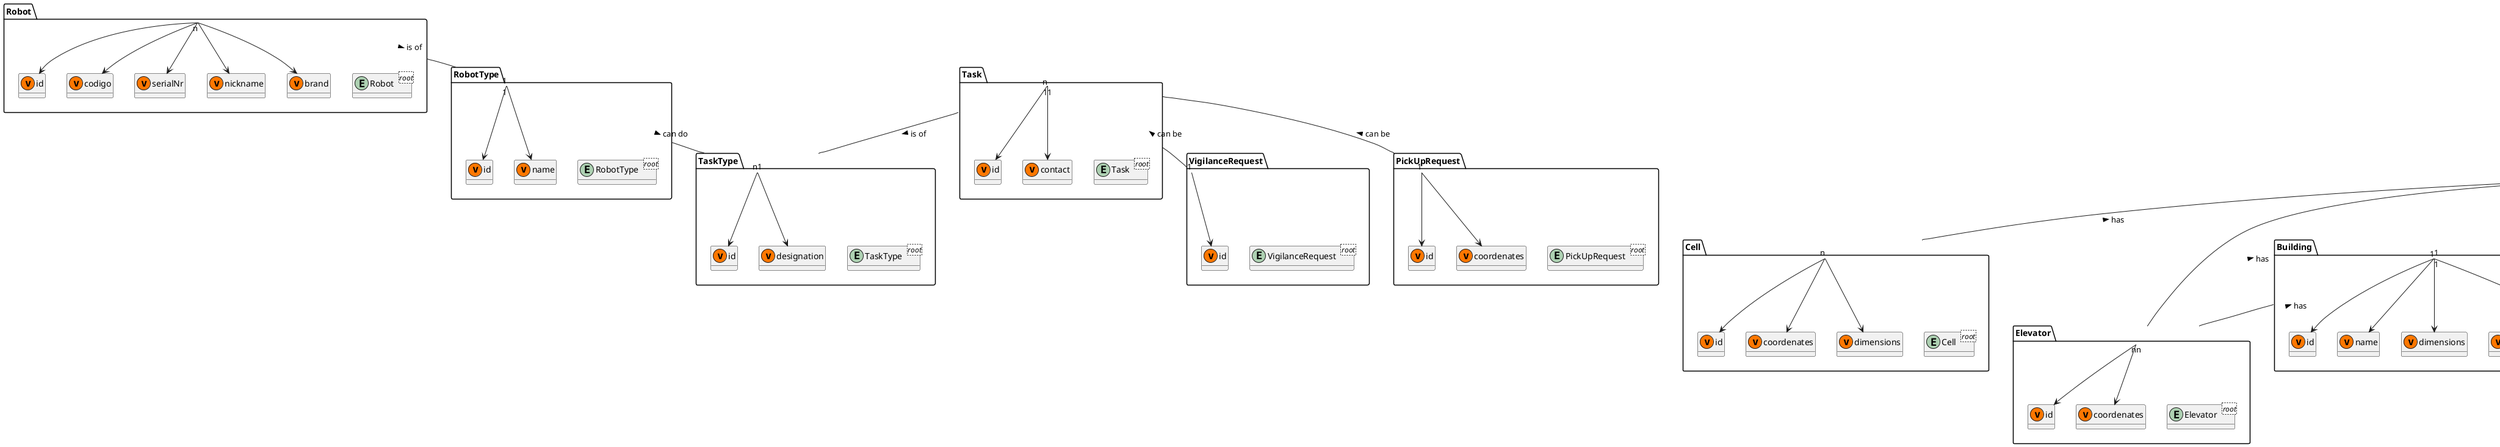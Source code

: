 @startuml Domain Model

hide methods
hide stereotypes

package Robot {
entity Robot <root> {
}
    class "id" as ID1 <<(v,#FF7700) identity>> <<(v,#FF7700) value object>>{}
    class "codigo" as codigo <<(v,#FF7700) code>> <<(v,#FF7700) value object>>{}
    class "serialNr" as serialNr <<(v,#FF7700) serial number>> <<(v,#FF7700) value object>>{}
    class "nickname" as nickname <<(v,#FF7700) nickname>> <<(v,#FF7700) value object>>{}
    class "brand" as brand <<(v,#FF7700) brand>> <<(v,#FF7700) value object>>{}
}

package RobotType {
entity RobotType <root> {
}
    class "id" as ID2 <<(v,#FF7700) identity>> <<(v,#FF7700) value object>>{}
    class "name" as name1 <<(v,#FF7700) name>> <<(v,#FF7700) value object>>{}
}

package TaskType {
    entity TaskType <root> {
}
    class "id" as ID3 <<(v,#FF7700) identity>> <<(v,#FF7700) value object>>{}
    class "designation" as designation1 <<(v,#FF7700) designation>> <<(v,#FF7700) value object>>{}
}

package Task {
entity Task <root>  {
}
    class "id" as ID4 <<(v,#FF7700) identity>> <<(v,#FF7700) value object>>{}
    class "contact" as contact <<(v,#FF7700) contact>> <<(v,#FF7700) value object>>{}
}

package VigilanceRequest {
entity VigilanceRequest <root> {
}
    class "id" as ID5 <<(v,#FF7700) identity>> <<(v,#FF7700) value object>>{}
}

package PickUpRequest {
entity PickUpRequest <root> {
}
    class "id" as ID6 <<(v,#FF7700) identity>> <<(v,#FF7700) value object>>{}
    class "coordenates" as coordenates1 <<(v,#FF7700) coordenates>> <<(v,#FF7700) value object>>{}
}

package Building {
entity Building <root> {
}
    class "id" as ID7 <<(v,#FF7700) identity>> <<(v,#FF7700) value object>>{}
    class "designation" as designation <<(v,#FF7700) designation>> <<(v,#FF7700) value object>>{}
    class "name" as name2 <<(v,#FF7700) name>> <<(v,#FF7700) value object>>{}
    class "dimensions" as dimensions1 <<(v,#FF7700) dimensions>> <<(v,#FF7700) value object>>{}
    class "designation" as designation2 <<(v,#FF7700) designation>> <<(v,#FF7700) value object>>{}
}

package Floor {
entity Floor <root> {
}
    class "id" as ID8 <<(v,#FF7700) identity>> <<(v,#FF7700) value object>>{}
    class "designation" as designation3 <<(v,#FF7700) designation>> <<(v,#FF7700) value object>>{}
}

package Cell {
entity Cell <root> {
}
    class "id" as ID9 <<(v,#FF7700) identity>> <<(v,#FF7700) value object>>{}
    class "coordenates" as coordenates2 <<(v,#FF7700) coordenates>> <<(v,#FF7700) value object>>{}
    class "dimensions" as dimensions2 <<(v,#FF7700) dimensions>> <<(v,#FF7700) value object>>{}
}

package Elevator {
entity Elevator <root> {
}
    class "id" as ID10 <<(v,#FF7700) identity>> <<(v,#FF7700) value object>>{}
    class "coordenates" as coordenates3 <<(v,#FF7700) coordenates>> <<(v,#FF7700) value object>>{}
}

package Room {
entity Room <root> {
}
    class "id" as ID11 <<(v,#FF7700) identity>> <<(v,#FF7700) value object>>{}
    class "designation" as designation4 <<(v,#FF7700) designation>> <<(v,#FF7700) value object>>{}
    class "name" as name3 <<(v,#FF7700) name>> <<(v,#FF7700) value object>>{}
    class "dimensions" as dimensions3 <<(v,#FF7700) dimensions>> <<(v,#FF7700) value object>>{}
}

package Wall {
entity Wall <root> {
}
    class "id" as ID12 <<(v,#FF7700) identity>> <<(v,#FF7700) value object>>{}
    class "orientation" as orientation1 <<(v,#FF7700) orientation>> <<(v,#FF7700) value object>>{}
    class "dimensions" as dimensions4 <<(v,#FF7700) dimensions>> <<(v,#FF7700) value object>>{}
}

package Door {
entity Door <root> {
}
    class "id" as ID13 <<(v,#FF7700) identity>> <<(v,#FF7700) value object>>{}
    class "orientation" as orientation2 <<(v,#FF7700) orientation>> <<(v,#FF7700) value object>>{}
    class "coordenates" as coordenates4 <<(v,#FF7700) coordenates>> <<(v,#FF7700) value object>>{}
}

package CategoryRoom {
entity CategoryRoom <root>{
}
    class "id" as ID14 <<(v,#FF7700) identity>> <<(v,#FF7700) value object>>{}
    class "name" as name4 <<(v,#FF7700) name>> <<(v,#FF7700) value object>>{}
    class "designation" as designation5 <<(v,#FF7700) designation>> <<(v,#FF7700) value object>>{}
}

package Passageway {
entity Passageway <root> {
}
    class "id" as ID15 <<(v,#FF7700) identity>> <<(v,#FF7700) value object>>{}
    class "localization" as localization <<(v,#FF7700) localization>> <<(v,#FF7700) value object>>{}
}




Robot "n" -- "1" RobotType : is of >
RobotType "1" -- "n" TaskType : can do >
Task "n" -- "1" TaskType : is of >
Task "1" -- "1" VigilanceRequest : can be <
Task "1" -- "1" PickUpRequest : can be <
Floor "n" -- "1" Building : has >
Room "n" -- "1" Floor : has >
Wall "n" -- "1" Room : has >
Room "1" -- "n" Door : has <
Floor "1" -- "n" Cell : has <
Room "1" -- "1" CategoryRoom : is of >
Building "1" -- "n" Elevator : has <
Building "1" -- "n" Passageway : has <
Floor "1" -- "n" Elevator : has <
Floor "1" -- "n" Passageway : has <


Robot --> ID1
Robot --> codigo
Robot --> serialNr
Robot --> nickname
Robot --> brand

RobotType --> ID2
RobotType --> name1

TaskType --> ID3
TaskType --> designation1

Task --> ID4
Task --> contact

VigilanceRequest --> ID5

PickUpRequest --> ID6
PickUpRequest --> coordenates1

Building --> ID7
Building --> designation2
Building --> name2
Building --> dimensions1

Floor --> ID8
Floor --> designation3

Cell --> ID9
Cell --> coordenates2
Cell --> dimensions2

Elevator --> ID10
Elevator --> coordenates3

Room --> ID11
Room --> designation4
Room --> name3
Room --> dimensions3

Wall --> ID12
Wall --> orientation1
Wall --> dimensions4

Door --> ID13
Door --> orientation2
Door --> coordenates4

CategoryRoom --> ID14
CategoryRoom --> name4
CategoryRoom --> designation5

Passageway --> ID15
Passageway --> localization



@enduml

